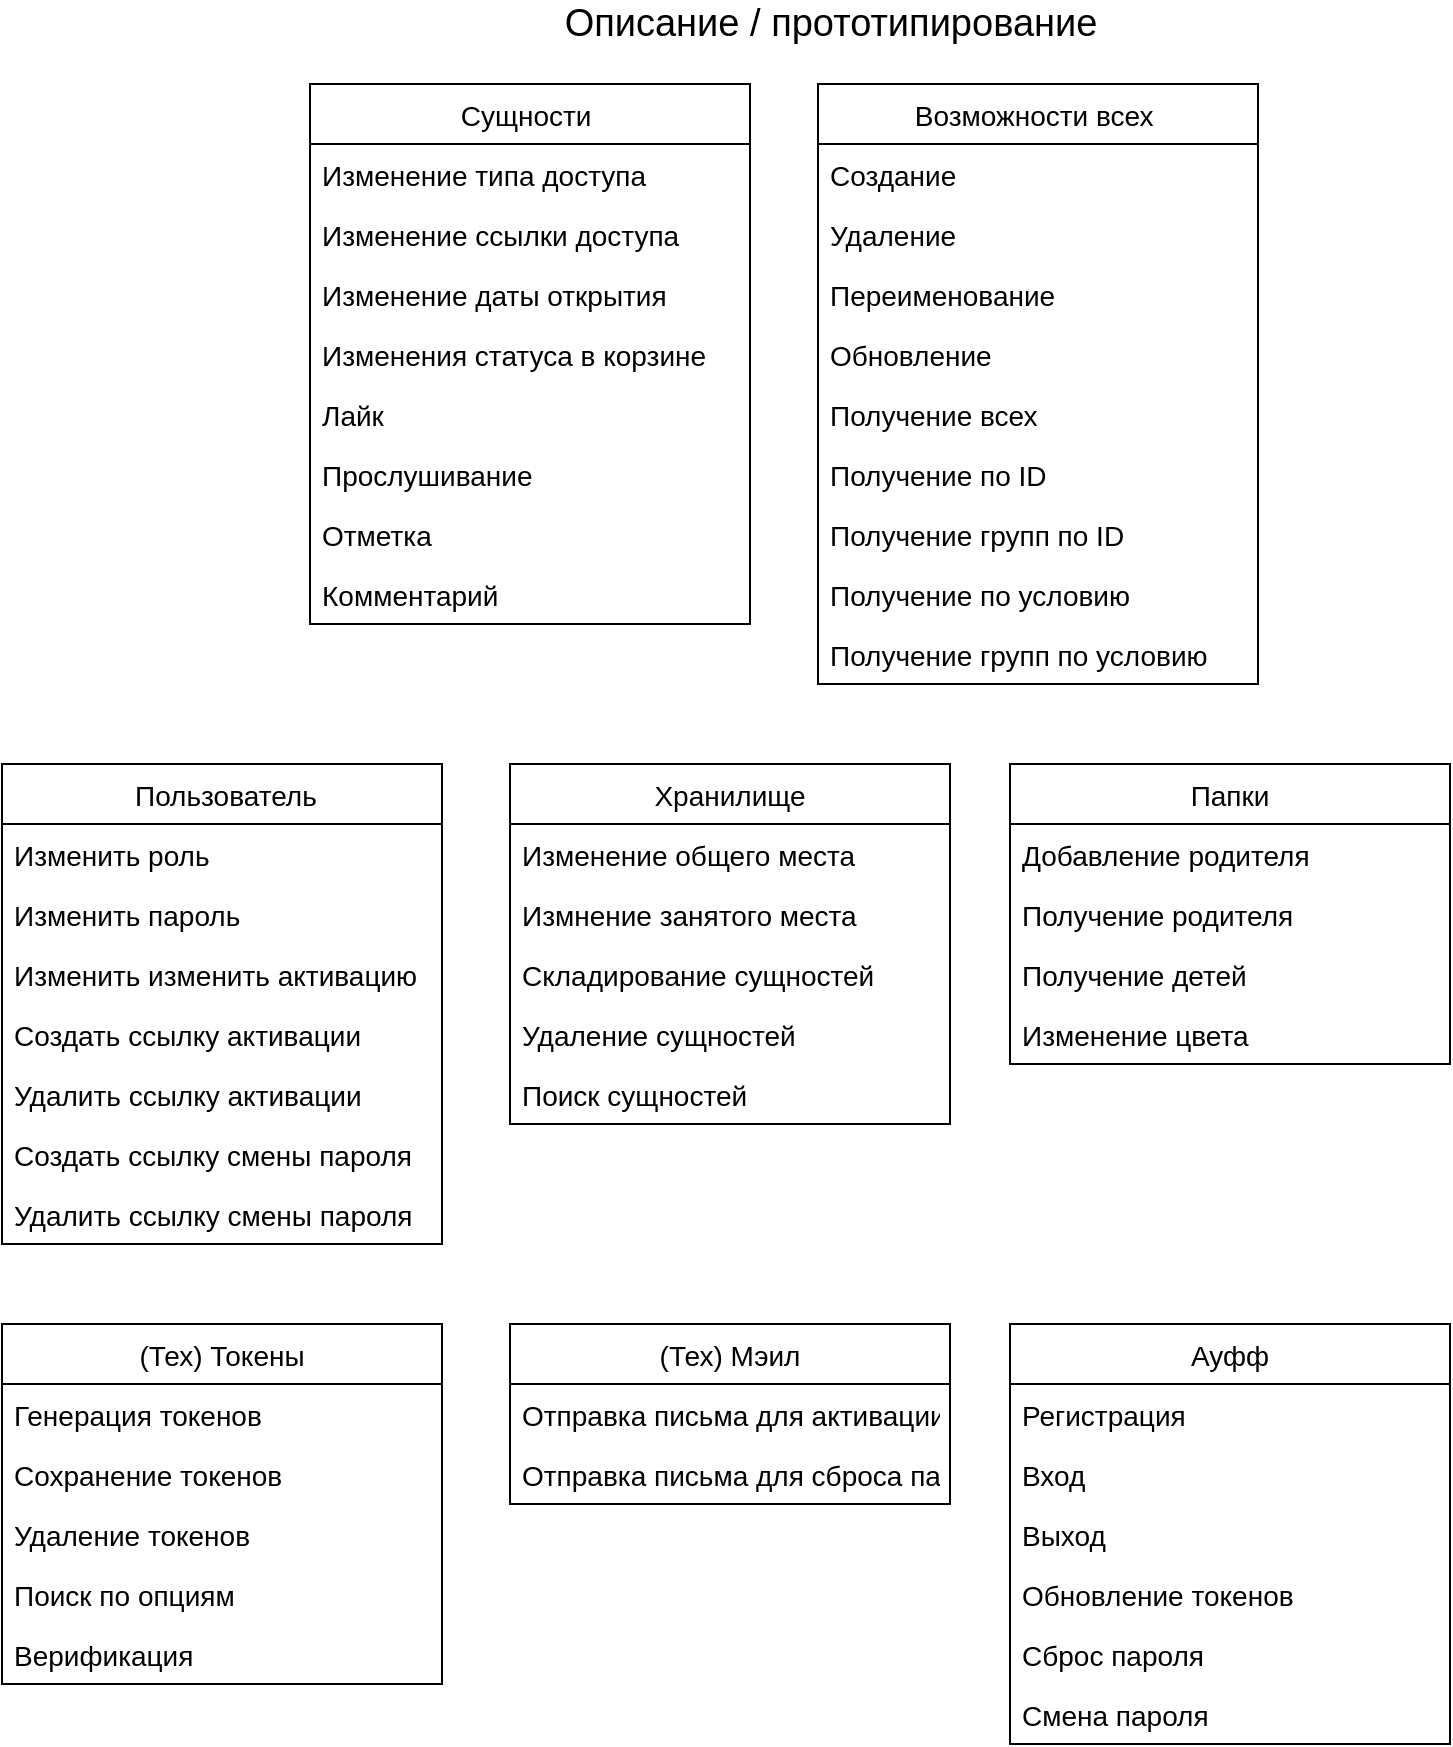 <mxfile>
    <diagram id="QstOeuKcosQrX5n12OCk" name="Описание сущностей">
        <mxGraphModel dx="2514" dy="1685" grid="1" gridSize="10" guides="1" tooltips="1" connect="1" arrows="1" fold="1" page="1" pageScale="1" pageWidth="827" pageHeight="1169" math="0" shadow="0">
            <root>
                <mxCell id="0"/>
                <mxCell id="1" parent="0"/>
                <mxCell id="5" value="Возможности всех " style="swimlane;fontStyle=0;childLayout=stackLayout;horizontal=1;startSize=30;horizontalStack=0;resizeParent=1;resizeParentMax=0;resizeLast=0;collapsible=1;marginBottom=0;fontSize=14;" parent="1" vertex="1">
                    <mxGeometry x="-1246" y="-1080" width="220" height="300" as="geometry"/>
                </mxCell>
                <mxCell id="6" value="Создание" style="text;strokeColor=none;fillColor=none;align=left;verticalAlign=middle;spacingLeft=4;spacingRight=4;overflow=hidden;points=[[0,0.5],[1,0.5]];portConstraint=eastwest;rotatable=0;fontSize=14;" parent="5" vertex="1">
                    <mxGeometry y="30" width="220" height="30" as="geometry"/>
                </mxCell>
                <mxCell id="7" value="Удаление" style="text;strokeColor=none;fillColor=none;align=left;verticalAlign=middle;spacingLeft=4;spacingRight=4;overflow=hidden;points=[[0,0.5],[1,0.5]];portConstraint=eastwest;rotatable=0;fontSize=14;" parent="5" vertex="1">
                    <mxGeometry y="60" width="220" height="30" as="geometry"/>
                </mxCell>
                <mxCell id="23" value="Переименование" style="text;strokeColor=none;fillColor=none;align=left;verticalAlign=middle;spacingLeft=4;spacingRight=4;overflow=hidden;points=[[0,0.5],[1,0.5]];portConstraint=eastwest;rotatable=0;fontSize=14;" parent="5" vertex="1">
                    <mxGeometry y="90" width="220" height="30" as="geometry"/>
                </mxCell>
                <mxCell id="8" value="Обновление" style="text;strokeColor=none;fillColor=none;align=left;verticalAlign=middle;spacingLeft=4;spacingRight=4;overflow=hidden;points=[[0,0.5],[1,0.5]];portConstraint=eastwest;rotatable=0;fontSize=14;" parent="5" vertex="1">
                    <mxGeometry y="120" width="220" height="30" as="geometry"/>
                </mxCell>
                <mxCell id="9" value="Получение всех" style="text;strokeColor=none;fillColor=none;align=left;verticalAlign=middle;spacingLeft=4;spacingRight=4;overflow=hidden;points=[[0,0.5],[1,0.5]];portConstraint=eastwest;rotatable=0;fontSize=14;" parent="5" vertex="1">
                    <mxGeometry y="150" width="220" height="30" as="geometry"/>
                </mxCell>
                <mxCell id="10" value="Получение по ID" style="text;strokeColor=none;fillColor=none;align=left;verticalAlign=middle;spacingLeft=4;spacingRight=4;overflow=hidden;points=[[0,0.5],[1,0.5]];portConstraint=eastwest;rotatable=0;fontSize=14;" parent="5" vertex="1">
                    <mxGeometry y="180" width="220" height="30" as="geometry"/>
                </mxCell>
                <mxCell id="11" value="Получение групп по ID" style="text;strokeColor=none;fillColor=none;align=left;verticalAlign=middle;spacingLeft=4;spacingRight=4;overflow=hidden;points=[[0,0.5],[1,0.5]];portConstraint=eastwest;rotatable=0;fontSize=14;" parent="5" vertex="1">
                    <mxGeometry y="210" width="220" height="30" as="geometry"/>
                </mxCell>
                <mxCell id="12" value="Получение по условию" style="text;strokeColor=none;fillColor=none;align=left;verticalAlign=middle;spacingLeft=4;spacingRight=4;overflow=hidden;points=[[0,0.5],[1,0.5]];portConstraint=eastwest;rotatable=0;fontSize=14;" parent="5" vertex="1">
                    <mxGeometry y="240" width="220" height="30" as="geometry"/>
                </mxCell>
                <mxCell id="13" value="Получение групп по условию" style="text;strokeColor=none;fillColor=none;align=left;verticalAlign=middle;spacingLeft=4;spacingRight=4;overflow=hidden;points=[[0,0.5],[1,0.5]];portConstraint=eastwest;rotatable=0;fontSize=14;" parent="5" vertex="1">
                    <mxGeometry y="270" width="220" height="30" as="geometry"/>
                </mxCell>
                <mxCell id="14" value="Сущности " style="swimlane;fontStyle=0;childLayout=stackLayout;horizontal=1;startSize=30;horizontalStack=0;resizeParent=1;resizeParentMax=0;resizeLast=0;collapsible=1;marginBottom=0;fontSize=14;" parent="1" vertex="1">
                    <mxGeometry x="-1500" y="-1080" width="220" height="270" as="geometry"/>
                </mxCell>
                <mxCell id="15" value="Изменение типа доступа" style="text;strokeColor=none;fillColor=none;align=left;verticalAlign=middle;spacingLeft=4;spacingRight=4;overflow=hidden;points=[[0,0.5],[1,0.5]];portConstraint=eastwest;rotatable=0;fontSize=14;" parent="14" vertex="1">
                    <mxGeometry y="30" width="220" height="30" as="geometry"/>
                </mxCell>
                <mxCell id="16" value="Изменение ссылки доступа" style="text;strokeColor=none;fillColor=none;align=left;verticalAlign=middle;spacingLeft=4;spacingRight=4;overflow=hidden;points=[[0,0.5],[1,0.5]];portConstraint=eastwest;rotatable=0;fontSize=14;" parent="14" vertex="1">
                    <mxGeometry y="60" width="220" height="30" as="geometry"/>
                </mxCell>
                <mxCell id="18" value="Изменение даты открытия" style="text;strokeColor=none;fillColor=none;align=left;verticalAlign=middle;spacingLeft=4;spacingRight=4;overflow=hidden;points=[[0,0.5],[1,0.5]];portConstraint=eastwest;rotatable=0;fontSize=14;" parent="14" vertex="1">
                    <mxGeometry y="90" width="220" height="30" as="geometry"/>
                </mxCell>
                <mxCell id="19" value="Изменения статуса в корзине" style="text;strokeColor=none;fillColor=none;align=left;verticalAlign=middle;spacingLeft=4;spacingRight=4;overflow=hidden;points=[[0,0.5],[1,0.5]];portConstraint=eastwest;rotatable=0;fontSize=14;" parent="14" vertex="1">
                    <mxGeometry y="120" width="220" height="30" as="geometry"/>
                </mxCell>
                <mxCell id="20" value="Лайк" style="text;strokeColor=none;fillColor=none;align=left;verticalAlign=middle;spacingLeft=4;spacingRight=4;overflow=hidden;points=[[0,0.5],[1,0.5]];portConstraint=eastwest;rotatable=0;fontSize=14;" parent="14" vertex="1">
                    <mxGeometry y="150" width="220" height="30" as="geometry"/>
                </mxCell>
                <mxCell id="24" value="Прослушивание" style="text;strokeColor=none;fillColor=none;align=left;verticalAlign=middle;spacingLeft=4;spacingRight=4;overflow=hidden;points=[[0,0.5],[1,0.5]];portConstraint=eastwest;rotatable=0;fontSize=14;" parent="14" vertex="1">
                    <mxGeometry y="180" width="220" height="30" as="geometry"/>
                </mxCell>
                <mxCell id="39" value="Отметка" style="text;strokeColor=none;fillColor=none;align=left;verticalAlign=middle;spacingLeft=4;spacingRight=4;overflow=hidden;points=[[0,0.5],[1,0.5]];portConstraint=eastwest;rotatable=0;fontSize=14;" parent="14" vertex="1">
                    <mxGeometry y="210" width="220" height="30" as="geometry"/>
                </mxCell>
                <mxCell id="40" value="Комментарий" style="text;strokeColor=none;fillColor=none;align=left;verticalAlign=middle;spacingLeft=4;spacingRight=4;overflow=hidden;points=[[0,0.5],[1,0.5]];portConstraint=eastwest;rotatable=0;fontSize=14;" parent="14" vertex="1">
                    <mxGeometry y="240" width="220" height="30" as="geometry"/>
                </mxCell>
                <mxCell id="25" value="Папки" style="swimlane;fontStyle=0;childLayout=stackLayout;horizontal=1;startSize=30;horizontalStack=0;resizeParent=1;resizeParentMax=0;resizeLast=0;collapsible=1;marginBottom=0;fontSize=14;" parent="1" vertex="1">
                    <mxGeometry x="-1150" y="-740" width="220" height="150" as="geometry"/>
                </mxCell>
                <mxCell id="30" value="Добавление родителя" style="text;strokeColor=none;fillColor=none;align=left;verticalAlign=middle;spacingLeft=4;spacingRight=4;overflow=hidden;points=[[0,0.5],[1,0.5]];portConstraint=eastwest;rotatable=0;fontSize=14;" parent="25" vertex="1">
                    <mxGeometry y="30" width="220" height="30" as="geometry"/>
                </mxCell>
                <mxCell id="31" value="Получение родителя" style="text;strokeColor=none;fillColor=none;align=left;verticalAlign=middle;spacingLeft=4;spacingRight=4;overflow=hidden;points=[[0,0.5],[1,0.5]];portConstraint=eastwest;rotatable=0;fontSize=14;" parent="25" vertex="1">
                    <mxGeometry y="60" width="220" height="30" as="geometry"/>
                </mxCell>
                <mxCell id="32" value="Получение детей" style="text;strokeColor=none;fillColor=none;align=left;verticalAlign=middle;spacingLeft=4;spacingRight=4;overflow=hidden;points=[[0,0.5],[1,0.5]];portConstraint=eastwest;rotatable=0;fontSize=14;" parent="25" vertex="1">
                    <mxGeometry y="90" width="220" height="30" as="geometry"/>
                </mxCell>
                <mxCell id="41" value="Изменение цвета" style="text;strokeColor=none;fillColor=none;align=left;verticalAlign=middle;spacingLeft=4;spacingRight=4;overflow=hidden;points=[[0,0.5],[1,0.5]];portConstraint=eastwest;rotatable=0;fontSize=14;" parent="25" vertex="1">
                    <mxGeometry y="120" width="220" height="30" as="geometry"/>
                </mxCell>
                <mxCell id="33" value="Хранилище" style="swimlane;fontStyle=0;childLayout=stackLayout;horizontal=1;startSize=30;horizontalStack=0;resizeParent=1;resizeParentMax=0;resizeLast=0;collapsible=1;marginBottom=0;fontSize=14;" parent="1" vertex="1">
                    <mxGeometry x="-1400" y="-740" width="220" height="180" as="geometry"/>
                </mxCell>
                <mxCell id="34" value="Изменение общего места" style="text;strokeColor=none;fillColor=none;align=left;verticalAlign=middle;spacingLeft=4;spacingRight=4;overflow=hidden;points=[[0,0.5],[1,0.5]];portConstraint=eastwest;rotatable=0;fontSize=14;" parent="33" vertex="1">
                    <mxGeometry y="30" width="220" height="30" as="geometry"/>
                </mxCell>
                <mxCell id="35" value="Измнение занятого места" style="text;strokeColor=none;fillColor=none;align=left;verticalAlign=middle;spacingLeft=4;spacingRight=4;overflow=hidden;points=[[0,0.5],[1,0.5]];portConstraint=eastwest;rotatable=0;fontSize=14;" parent="33" vertex="1">
                    <mxGeometry y="60" width="220" height="30" as="geometry"/>
                </mxCell>
                <mxCell id="36" value="Складирование сущностей" style="text;strokeColor=none;fillColor=none;align=left;verticalAlign=middle;spacingLeft=4;spacingRight=4;overflow=hidden;points=[[0,0.5],[1,0.5]];portConstraint=eastwest;rotatable=0;fontSize=14;" parent="33" vertex="1">
                    <mxGeometry y="90" width="220" height="30" as="geometry"/>
                </mxCell>
                <mxCell id="37" value="Удаление сущностей" style="text;strokeColor=none;fillColor=none;align=left;verticalAlign=middle;spacingLeft=4;spacingRight=4;overflow=hidden;points=[[0,0.5],[1,0.5]];portConstraint=eastwest;rotatable=0;fontSize=14;" parent="33" vertex="1">
                    <mxGeometry y="120" width="220" height="30" as="geometry"/>
                </mxCell>
                <mxCell id="38" value="Поиск сущностей" style="text;strokeColor=none;fillColor=none;align=left;verticalAlign=middle;spacingLeft=4;spacingRight=4;overflow=hidden;points=[[0,0.5],[1,0.5]];portConstraint=eastwest;rotatable=0;fontSize=14;" parent="33" vertex="1">
                    <mxGeometry y="150" width="220" height="30" as="geometry"/>
                </mxCell>
                <mxCell id="42" value=" Пользователь" style="swimlane;fontStyle=0;childLayout=stackLayout;horizontal=1;startSize=30;horizontalStack=0;resizeParent=1;resizeParentMax=0;resizeLast=0;collapsible=1;marginBottom=0;fontSize=14;" parent="1" vertex="1">
                    <mxGeometry x="-1654" y="-740" width="220" height="240" as="geometry"/>
                </mxCell>
                <mxCell id="47" value="Изменить роль" style="text;strokeColor=none;fillColor=none;align=left;verticalAlign=middle;spacingLeft=4;spacingRight=4;overflow=hidden;points=[[0,0.5],[1,0.5]];portConstraint=eastwest;rotatable=0;fontSize=14;" parent="42" vertex="1">
                    <mxGeometry y="30" width="220" height="30" as="geometry"/>
                </mxCell>
                <mxCell id="48" value="Изменить пароль" style="text;strokeColor=none;fillColor=none;align=left;verticalAlign=middle;spacingLeft=4;spacingRight=4;overflow=hidden;points=[[0,0.5],[1,0.5]];portConstraint=eastwest;rotatable=0;fontSize=14;" parent="42" vertex="1">
                    <mxGeometry y="60" width="220" height="30" as="geometry"/>
                </mxCell>
                <mxCell id="49" value="Изменить изменить активацию" style="text;strokeColor=none;fillColor=none;align=left;verticalAlign=middle;spacingLeft=4;spacingRight=4;overflow=hidden;points=[[0,0.5],[1,0.5]];portConstraint=eastwest;rotatable=0;fontSize=14;" parent="42" vertex="1">
                    <mxGeometry y="90" width="220" height="30" as="geometry"/>
                </mxCell>
                <mxCell id="50" value="Создать ссылку активации" style="text;strokeColor=none;fillColor=none;align=left;verticalAlign=middle;spacingLeft=4;spacingRight=4;overflow=hidden;points=[[0,0.5],[1,0.5]];portConstraint=eastwest;rotatable=0;fontSize=14;" parent="42" vertex="1">
                    <mxGeometry y="120" width="220" height="30" as="geometry"/>
                </mxCell>
                <mxCell id="51" value="Удалить ссылку активации" style="text;strokeColor=none;fillColor=none;align=left;verticalAlign=middle;spacingLeft=4;spacingRight=4;overflow=hidden;points=[[0,0.5],[1,0.5]];portConstraint=eastwest;rotatable=0;fontSize=14;" parent="42" vertex="1">
                    <mxGeometry y="150" width="220" height="30" as="geometry"/>
                </mxCell>
                <mxCell id="52" value="Создать ссылку смены пароля" style="text;strokeColor=none;fillColor=none;align=left;verticalAlign=middle;spacingLeft=4;spacingRight=4;overflow=hidden;points=[[0,0.5],[1,0.5]];portConstraint=eastwest;rotatable=0;fontSize=14;" parent="42" vertex="1">
                    <mxGeometry y="180" width="220" height="30" as="geometry"/>
                </mxCell>
                <mxCell id="53" value="Удалить ссылку смены пароля" style="text;strokeColor=none;fillColor=none;align=left;verticalAlign=middle;spacingLeft=4;spacingRight=4;overflow=hidden;points=[[0,0.5],[1,0.5]];portConstraint=eastwest;rotatable=0;fontSize=14;" parent="42" vertex="1">
                    <mxGeometry y="210" width="220" height="30" as="geometry"/>
                </mxCell>
                <mxCell id="54" value="&lt;font style=&quot;font-size: 19px&quot;&gt;Описание / прототипирование&lt;/font&gt;" style="text;html=1;align=center;verticalAlign=middle;resizable=0;points=[];autosize=1;strokeColor=none;fillColor=none;fontSize=14;" parent="1" vertex="1">
                    <mxGeometry x="-1385" y="-1120" width="290" height="20" as="geometry"/>
                </mxCell>
                <mxCell id="55" value="(Тех) Токены" style="swimlane;fontStyle=0;childLayout=stackLayout;horizontal=1;startSize=30;horizontalStack=0;resizeParent=1;resizeParentMax=0;resizeLast=0;collapsible=1;marginBottom=0;fontSize=14;" parent="1" vertex="1">
                    <mxGeometry x="-1654" y="-460" width="220" height="180" as="geometry"/>
                </mxCell>
                <mxCell id="56" value="Генерация токенов" style="text;strokeColor=none;fillColor=none;align=left;verticalAlign=middle;spacingLeft=4;spacingRight=4;overflow=hidden;points=[[0,0.5],[1,0.5]];portConstraint=eastwest;rotatable=0;fontSize=14;" parent="55" vertex="1">
                    <mxGeometry y="30" width="220" height="30" as="geometry"/>
                </mxCell>
                <mxCell id="57" value="Сохранение токенов" style="text;strokeColor=none;fillColor=none;align=left;verticalAlign=middle;spacingLeft=4;spacingRight=4;overflow=hidden;points=[[0,0.5],[1,0.5]];portConstraint=eastwest;rotatable=0;fontSize=14;" parent="55" vertex="1">
                    <mxGeometry y="60" width="220" height="30" as="geometry"/>
                </mxCell>
                <mxCell id="58" value="Удаление токенов" style="text;strokeColor=none;fillColor=none;align=left;verticalAlign=middle;spacingLeft=4;spacingRight=4;overflow=hidden;points=[[0,0.5],[1,0.5]];portConstraint=eastwest;rotatable=0;fontSize=14;" parent="55" vertex="1">
                    <mxGeometry y="90" width="220" height="30" as="geometry"/>
                </mxCell>
                <mxCell id="59" value="Поиск по опциям" style="text;strokeColor=none;fillColor=none;align=left;verticalAlign=middle;spacingLeft=4;spacingRight=4;overflow=hidden;points=[[0,0.5],[1,0.5]];portConstraint=eastwest;rotatable=0;fontSize=14;" parent="55" vertex="1">
                    <mxGeometry y="120" width="220" height="30" as="geometry"/>
                </mxCell>
                <mxCell id="60" value="Верификация" style="text;strokeColor=none;fillColor=none;align=left;verticalAlign=middle;spacingLeft=4;spacingRight=4;overflow=hidden;points=[[0,0.5],[1,0.5]];portConstraint=eastwest;rotatable=0;fontSize=14;" parent="55" vertex="1">
                    <mxGeometry y="150" width="220" height="30" as="geometry"/>
                </mxCell>
                <mxCell id="63" value="(Тех) Мэил" style="swimlane;fontStyle=0;childLayout=stackLayout;horizontal=1;startSize=30;horizontalStack=0;resizeParent=1;resizeParentMax=0;resizeLast=0;collapsible=1;marginBottom=0;fontSize=14;" parent="1" vertex="1">
                    <mxGeometry x="-1400" y="-460" width="220" height="90" as="geometry"/>
                </mxCell>
                <mxCell id="69" value="Отправка письма для активации" style="text;strokeColor=none;fillColor=none;align=left;verticalAlign=middle;spacingLeft=4;spacingRight=4;overflow=hidden;points=[[0,0.5],[1,0.5]];portConstraint=eastwest;rotatable=0;fontSize=14;" parent="63" vertex="1">
                    <mxGeometry y="30" width="220" height="30" as="geometry"/>
                </mxCell>
                <mxCell id="70" value="Отправка письма для сброса пароля" style="text;strokeColor=none;fillColor=none;align=left;verticalAlign=middle;spacingLeft=4;spacingRight=4;overflow=hidden;points=[[0,0.5],[1,0.5]];portConstraint=eastwest;rotatable=0;fontSize=14;" parent="63" vertex="1">
                    <mxGeometry y="60" width="220" height="30" as="geometry"/>
                </mxCell>
                <mxCell id="m5dhyTMcrNfkcHIjefTn-70" value="Ауфф" style="swimlane;fontStyle=0;childLayout=stackLayout;horizontal=1;startSize=30;horizontalStack=0;resizeParent=1;resizeParentMax=0;resizeLast=0;collapsible=1;marginBottom=0;fontSize=14;" parent="1" vertex="1">
                    <mxGeometry x="-1150" y="-460" width="220" height="210" as="geometry"/>
                </mxCell>
                <mxCell id="m5dhyTMcrNfkcHIjefTn-71" value="Регистрация" style="text;strokeColor=none;fillColor=none;align=left;verticalAlign=middle;spacingLeft=4;spacingRight=4;overflow=hidden;points=[[0,0.5],[1,0.5]];portConstraint=eastwest;rotatable=0;fontSize=14;" parent="m5dhyTMcrNfkcHIjefTn-70" vertex="1">
                    <mxGeometry y="30" width="220" height="30" as="geometry"/>
                </mxCell>
                <mxCell id="m5dhyTMcrNfkcHIjefTn-72" value="Вход" style="text;strokeColor=none;fillColor=none;align=left;verticalAlign=middle;spacingLeft=4;spacingRight=4;overflow=hidden;points=[[0,0.5],[1,0.5]];portConstraint=eastwest;rotatable=0;fontSize=14;" parent="m5dhyTMcrNfkcHIjefTn-70" vertex="1">
                    <mxGeometry y="60" width="220" height="30" as="geometry"/>
                </mxCell>
                <mxCell id="m5dhyTMcrNfkcHIjefTn-73" value="Выход" style="text;strokeColor=none;fillColor=none;align=left;verticalAlign=middle;spacingLeft=4;spacingRight=4;overflow=hidden;points=[[0,0.5],[1,0.5]];portConstraint=eastwest;rotatable=0;fontSize=14;" parent="m5dhyTMcrNfkcHIjefTn-70" vertex="1">
                    <mxGeometry y="90" width="220" height="30" as="geometry"/>
                </mxCell>
                <mxCell id="m5dhyTMcrNfkcHIjefTn-75" value="Обновление токенов" style="text;strokeColor=none;fillColor=none;align=left;verticalAlign=middle;spacingLeft=4;spacingRight=4;overflow=hidden;points=[[0,0.5],[1,0.5]];portConstraint=eastwest;rotatable=0;fontSize=14;" parent="m5dhyTMcrNfkcHIjefTn-70" vertex="1">
                    <mxGeometry y="120" width="220" height="30" as="geometry"/>
                </mxCell>
                <mxCell id="71" value="Сброс пароля" style="text;strokeColor=none;fillColor=none;align=left;verticalAlign=middle;spacingLeft=4;spacingRight=4;overflow=hidden;points=[[0,0.5],[1,0.5]];portConstraint=eastwest;rotatable=0;fontSize=14;" vertex="1" parent="m5dhyTMcrNfkcHIjefTn-70">
                    <mxGeometry y="150" width="220" height="30" as="geometry"/>
                </mxCell>
                <mxCell id="m5dhyTMcrNfkcHIjefTn-74" value="Смена пароля" style="text;strokeColor=none;fillColor=none;align=left;verticalAlign=middle;spacingLeft=4;spacingRight=4;overflow=hidden;points=[[0,0.5],[1,0.5]];portConstraint=eastwest;rotatable=0;fontSize=14;" parent="m5dhyTMcrNfkcHIjefTn-70" vertex="1">
                    <mxGeometry y="180" width="220" height="30" as="geometry"/>
                </mxCell>
            </root>
        </mxGraphModel>
    </diagram>
    <diagram id="kmRpLjEmesRpYeFqjM-m" name="База данных">
        <mxGraphModel dx="860" dy="516" grid="1" gridSize="10" guides="1" tooltips="1" connect="1" arrows="1" fold="1" page="1" pageScale="1" pageWidth="827" pageHeight="1169" math="0" shadow="0">
            <root>
                <mxCell id="AtOWPyeC-1iKILgJ75GM-0"/>
                <mxCell id="AtOWPyeC-1iKILgJ75GM-1" parent="AtOWPyeC-1iKILgJ75GM-0"/>
                <mxCell id="N8aKis0ArCI_s3wtNUaf-0" value=" User" style="swimlane;fontStyle=0;childLayout=stackLayout;horizontal=1;startSize=30;horizontalStack=0;resizeParent=1;resizeParentMax=0;resizeLast=0;collapsible=1;marginBottom=0;" parent="AtOWPyeC-1iKILgJ75GM-1" vertex="1">
                    <mxGeometry x="40" y="80" width="240" height="270" as="geometry"/>
                </mxCell>
                <mxCell id="N8aKis0ArCI_s3wtNUaf-1" value="_id: ObjectId" style="text;strokeColor=none;fillColor=none;align=left;verticalAlign=middle;spacingLeft=4;spacingRight=4;overflow=hidden;points=[[0,0.5],[1,0.5]];portConstraint=eastwest;rotatable=0;" parent="N8aKis0ArCI_s3wtNUaf-0" vertex="1">
                    <mxGeometry y="30" width="240" height="30" as="geometry"/>
                </mxCell>
                <mxCell id="N8aKis0ArCI_s3wtNUaf-2" value="name: String" style="text;strokeColor=none;fillColor=none;align=left;verticalAlign=middle;spacingLeft=4;spacingRight=4;overflow=hidden;points=[[0,0.5],[1,0.5]];portConstraint=eastwest;rotatable=0;" parent="N8aKis0ArCI_s3wtNUaf-0" vertex="1">
                    <mxGeometry y="60" width="240" height="30" as="geometry"/>
                </mxCell>
                <mxCell id="N8aKis0ArCI_s3wtNUaf-3" value="role: UserRoles" style="text;strokeColor=none;fillColor=none;align=left;verticalAlign=middle;spacingLeft=4;spacingRight=4;overflow=hidden;points=[[0,0.5],[1,0.5]];portConstraint=eastwest;rotatable=0;" parent="N8aKis0ArCI_s3wtNUaf-0" vertex="1">
                    <mxGeometry y="90" width="240" height="30" as="geometry"/>
                </mxCell>
                <mxCell id="N8aKis0ArCI_s3wtNUaf-12" value="email: String" style="text;strokeColor=none;fillColor=none;align=left;verticalAlign=middle;spacingLeft=4;spacingRight=4;overflow=hidden;points=[[0,0.5],[1,0.5]];portConstraint=eastwest;rotatable=0;" parent="N8aKis0ArCI_s3wtNUaf-0" vertex="1">
                    <mxGeometry y="120" width="240" height="30" as="geometry"/>
                </mxCell>
                <mxCell id="N8aKis0ArCI_s3wtNUaf-13" value="password: String" style="text;strokeColor=none;fillColor=none;align=left;verticalAlign=middle;spacingLeft=4;spacingRight=4;overflow=hidden;points=[[0,0.5],[1,0.5]];portConstraint=eastwest;rotatable=0;" parent="N8aKis0ArCI_s3wtNUaf-0" vertex="1">
                    <mxGeometry y="150" width="240" height="30" as="geometry"/>
                </mxCell>
                <mxCell id="N8aKis0ArCI_s3wtNUaf-14" value="isActivated: Boolean" style="text;strokeColor=none;fillColor=none;align=left;verticalAlign=middle;spacingLeft=4;spacingRight=4;overflow=hidden;points=[[0,0.5],[1,0.5]];portConstraint=eastwest;rotatable=0;" parent="N8aKis0ArCI_s3wtNUaf-0" vertex="1">
                    <mxGeometry y="180" width="240" height="30" as="geometry"/>
                </mxCell>
                <mxCell id="N8aKis0ArCI_s3wtNUaf-15" value="activationLink: String | Undefined" style="text;strokeColor=none;fillColor=none;align=left;verticalAlign=middle;spacingLeft=4;spacingRight=4;overflow=hidden;points=[[0,0.5],[1,0.5]];portConstraint=eastwest;rotatable=0;" parent="N8aKis0ArCI_s3wtNUaf-0" vertex="1">
                    <mxGeometry y="210" width="240" height="30" as="geometry"/>
                </mxCell>
                <mxCell id="N8aKis0ArCI_s3wtNUaf-16" value="resetPasswordLink: String | Undefined" style="text;strokeColor=none;fillColor=none;align=left;verticalAlign=middle;spacingLeft=4;spacingRight=4;overflow=hidden;points=[[0,0.5],[1,0.5]];portConstraint=eastwest;rotatable=0;" parent="N8aKis0ArCI_s3wtNUaf-0" vertex="1">
                    <mxGeometry y="240" width="240" height="30" as="geometry"/>
                </mxCell>
                <mxCell id="N8aKis0ArCI_s3wtNUaf-4" value="Folder" style="swimlane;fontStyle=0;childLayout=stackLayout;horizontal=1;startSize=30;horizontalStack=0;resizeParent=1;resizeParentMax=0;resizeLast=0;collapsible=1;marginBottom=0;" parent="AtOWPyeC-1iKILgJ75GM-1" vertex="1">
                    <mxGeometry x="320" y="80" width="240" height="330" as="geometry"/>
                </mxCell>
                <mxCell id="N8aKis0ArCI_s3wtNUaf-5" value="_id: ObjectId" style="text;strokeColor=none;fillColor=none;align=left;verticalAlign=middle;spacingLeft=4;spacingRight=4;overflow=hidden;points=[[0,0.5],[1,0.5]];portConstraint=eastwest;rotatable=0;" parent="N8aKis0ArCI_s3wtNUaf-4" vertex="1">
                    <mxGeometry y="30" width="240" height="30" as="geometry"/>
                </mxCell>
                <mxCell id="N8aKis0ArCI_s3wtNUaf-6" value="name: String" style="text;strokeColor=none;fillColor=none;align=left;verticalAlign=middle;spacingLeft=4;spacingRight=4;overflow=hidden;points=[[0,0.5],[1,0.5]];portConstraint=eastwest;rotatable=0;" parent="N8aKis0ArCI_s3wtNUaf-4" vertex="1">
                    <mxGeometry y="60" width="240" height="30" as="geometry"/>
                </mxCell>
                <mxCell id="N8aKis0ArCI_s3wtNUaf-25" value="user: ObjectId (User)" style="text;strokeColor=none;fillColor=none;align=left;verticalAlign=middle;spacingLeft=4;spacingRight=4;overflow=hidden;points=[[0,0.5],[1,0.5]];portConstraint=eastwest;rotatable=0;" parent="N8aKis0ArCI_s3wtNUaf-4" vertex="1">
                    <mxGeometry y="90" width="240" height="30" as="geometry"/>
                </mxCell>
                <mxCell id="N8aKis0ArCI_s3wtNUaf-7" value="type: ItemTypes" style="text;strokeColor=none;fillColor=none;align=left;verticalAlign=middle;spacingLeft=4;spacingRight=4;overflow=hidden;points=[[0,0.5],[1,0.5]];portConstraint=eastwest;rotatable=0;" parent="N8aKis0ArCI_s3wtNUaf-4" vertex="1">
                    <mxGeometry y="120" width="240" height="30" as="geometry"/>
                </mxCell>
                <mxCell id="N8aKis0ArCI_s3wtNUaf-19" value="parent: ObjectId (Folder)" style="text;strokeColor=none;fillColor=none;align=left;verticalAlign=middle;spacingLeft=4;spacingRight=4;overflow=hidden;points=[[0,0.5],[1,0.5]];portConstraint=eastwest;rotatable=0;" parent="N8aKis0ArCI_s3wtNUaf-4" vertex="1">
                    <mxGeometry y="150" width="240" height="30" as="geometry"/>
                </mxCell>
                <mxCell id="N8aKis0ArCI_s3wtNUaf-22" value="color: FolderColor" style="text;strokeColor=none;fillColor=none;align=left;verticalAlign=middle;spacingLeft=4;spacingRight=4;overflow=hidden;points=[[0,0.5],[1,0.5]];portConstraint=eastwest;rotatable=0;" parent="N8aKis0ArCI_s3wtNUaf-4" vertex="1">
                    <mxGeometry y="180" width="240" height="30" as="geometry"/>
                </mxCell>
                <mxCell id="N8aKis0ArCI_s3wtNUaf-20" value="accessType: AccessTypes" style="text;strokeColor=none;fillColor=none;align=left;verticalAlign=middle;spacingLeft=4;spacingRight=4;overflow=hidden;points=[[0,0.5],[1,0.5]];portConstraint=eastwest;rotatable=0;" parent="N8aKis0ArCI_s3wtNUaf-4" vertex="1">
                    <mxGeometry y="210" width="240" height="30" as="geometry"/>
                </mxCell>
                <mxCell id="N8aKis0ArCI_s3wtNUaf-21" value="accessLink: String | Undefined" style="text;strokeColor=none;fillColor=none;align=left;verticalAlign=middle;spacingLeft=4;spacingRight=4;overflow=hidden;points=[[0,0.5],[1,0.5]];portConstraint=eastwest;rotatable=0;" parent="N8aKis0ArCI_s3wtNUaf-4" vertex="1">
                    <mxGeometry y="240" width="240" height="30" as="geometry"/>
                </mxCell>
                <mxCell id="N8aKis0ArCI_s3wtNUaf-23" value="openDate: number (Date)" style="text;strokeColor=none;fillColor=none;align=left;verticalAlign=middle;spacingLeft=4;spacingRight=4;overflow=hidden;points=[[0,0.5],[1,0.5]];portConstraint=eastwest;rotatable=0;" parent="N8aKis0ArCI_s3wtNUaf-4" vertex="1">
                    <mxGeometry y="270" width="240" height="30" as="geometry"/>
                </mxCell>
                <mxCell id="N8aKis0ArCI_s3wtNUaf-24" value="creationDate: number (Date)" style="text;strokeColor=none;fillColor=none;align=left;verticalAlign=middle;spacingLeft=4;spacingRight=4;overflow=hidden;points=[[0,0.5],[1,0.5]];portConstraint=eastwest;rotatable=0;" parent="N8aKis0ArCI_s3wtNUaf-4" vertex="1">
                    <mxGeometry y="300" width="240" height="30" as="geometry"/>
                </mxCell>
                <mxCell id="N8aKis0ArCI_s3wtNUaf-8" value="Storage" style="swimlane;fontStyle=0;childLayout=stackLayout;horizontal=1;startSize=30;horizontalStack=0;resizeParent=1;resizeParentMax=0;resizeLast=0;collapsible=1;marginBottom=0;" parent="AtOWPyeC-1iKILgJ75GM-1" vertex="1">
                    <mxGeometry x="600" y="80" width="227" height="210" as="geometry"/>
                </mxCell>
                <mxCell id="N8aKis0ArCI_s3wtNUaf-9" value="_id: ObjectId" style="text;strokeColor=none;fillColor=none;align=left;verticalAlign=middle;spacingLeft=4;spacingRight=4;overflow=hidden;points=[[0,0.5],[1,0.5]];portConstraint=eastwest;rotatable=0;" parent="N8aKis0ArCI_s3wtNUaf-8" vertex="1">
                    <mxGeometry y="30" width="227" height="30" as="geometry"/>
                </mxCell>
                <mxCell id="N8aKis0ArCI_s3wtNUaf-10" value="name: String" style="text;strokeColor=none;fillColor=none;align=left;verticalAlign=middle;spacingLeft=4;spacingRight=4;overflow=hidden;points=[[0,0.5],[1,0.5]];portConstraint=eastwest;rotatable=0;" parent="N8aKis0ArCI_s3wtNUaf-8" vertex="1">
                    <mxGeometry y="60" width="227" height="30" as="geometry"/>
                </mxCell>
                <mxCell id="N8aKis0ArCI_s3wtNUaf-11" value="user: OjbectId (User)" style="text;strokeColor=none;fillColor=none;align=left;verticalAlign=middle;spacingLeft=4;spacingRight=4;overflow=hidden;points=[[0,0.5],[1,0.5]];portConstraint=eastwest;rotatable=0;" parent="N8aKis0ArCI_s3wtNUaf-8" vertex="1">
                    <mxGeometry y="90" width="227" height="30" as="geometry"/>
                </mxCell>
                <mxCell id="N8aKis0ArCI_s3wtNUaf-17" value="diskSpace: number" style="text;strokeColor=none;fillColor=none;align=left;verticalAlign=middle;spacingLeft=4;spacingRight=4;overflow=hidden;points=[[0,0.5],[1,0.5]];portConstraint=eastwest;rotatable=0;" parent="N8aKis0ArCI_s3wtNUaf-8" vertex="1">
                    <mxGeometry y="120" width="227" height="30" as="geometry"/>
                </mxCell>
                <mxCell id="N8aKis0ArCI_s3wtNUaf-18" value="usedSpace: number" style="text;strokeColor=none;fillColor=none;align=left;verticalAlign=middle;spacingLeft=4;spacingRight=4;overflow=hidden;points=[[0,0.5],[1,0.5]];portConstraint=eastwest;rotatable=0;" parent="N8aKis0ArCI_s3wtNUaf-8" vertex="1">
                    <mxGeometry y="150" width="227" height="30" as="geometry"/>
                </mxCell>
                <mxCell id="b17SNmBJJ_AB_bZCxDG9-0" value="folders: ObjectId[] (Folder[])" style="text;strokeColor=none;fillColor=none;align=left;verticalAlign=middle;spacingLeft=4;spacingRight=4;overflow=hidden;points=[[0,0.5],[1,0.5]];portConstraint=eastwest;rotatable=0;" parent="N8aKis0ArCI_s3wtNUaf-8" vertex="1">
                    <mxGeometry y="180" width="227" height="30" as="geometry"/>
                </mxCell>
                <mxCell id="XwS7otc0OgQYgPGoL35c-0" value="Tokens" style="swimlane;fontStyle=0;childLayout=stackLayout;horizontal=1;startSize=30;horizontalStack=0;resizeParent=1;resizeParentMax=0;resizeLast=0;collapsible=1;marginBottom=0;" parent="AtOWPyeC-1iKILgJ75GM-1" vertex="1">
                    <mxGeometry x="40" y="400" width="240" height="150" as="geometry"/>
                </mxCell>
                <mxCell id="XwS7otc0OgQYgPGoL35c-1" value="_id: ObjectId" style="text;strokeColor=none;fillColor=none;align=left;verticalAlign=middle;spacingLeft=4;spacingRight=4;overflow=hidden;points=[[0,0.5],[1,0.5]];portConstraint=eastwest;rotatable=0;" parent="XwS7otc0OgQYgPGoL35c-0" vertex="1">
                    <mxGeometry y="30" width="240" height="30" as="geometry"/>
                </mxCell>
                <mxCell id="XwS7otc0OgQYgPGoL35c-3" value="user: OjbectId (User)" style="text;strokeColor=none;fillColor=none;align=left;verticalAlign=middle;spacingLeft=4;spacingRight=4;overflow=hidden;points=[[0,0.5],[1,0.5]];portConstraint=eastwest;rotatable=0;" parent="XwS7otc0OgQYgPGoL35c-0" vertex="1">
                    <mxGeometry y="60" width="240" height="30" as="geometry"/>
                </mxCell>
                <mxCell id="XwS7otc0OgQYgPGoL35c-4" value="accessToken: String" style="text;strokeColor=none;fillColor=none;align=left;verticalAlign=middle;spacingLeft=4;spacingRight=4;overflow=hidden;points=[[0,0.5],[1,0.5]];portConstraint=eastwest;rotatable=0;" parent="XwS7otc0OgQYgPGoL35c-0" vertex="1">
                    <mxGeometry y="90" width="240" height="30" as="geometry"/>
                </mxCell>
                <mxCell id="XwS7otc0OgQYgPGoL35c-5" value="refreshToken: String" style="text;strokeColor=none;fillColor=none;align=left;verticalAlign=middle;spacingLeft=4;spacingRight=4;overflow=hidden;points=[[0,0.5],[1,0.5]];portConstraint=eastwest;rotatable=0;" parent="XwS7otc0OgQYgPGoL35c-0" vertex="1">
                    <mxGeometry y="120" width="240" height="30" as="geometry"/>
                </mxCell>
            </root>
        </mxGraphModel>
    </diagram>
    <diagram id="eNYzZdLLntBak_q6CY_c" name="Схема">
        <mxGraphModel dx="1687" dy="516" grid="1" gridSize="10" guides="1" tooltips="1" connect="1" arrows="1" fold="1" page="1" pageScale="1" pageWidth="827" pageHeight="1169" math="0" shadow="0">
            <root>
                <mxCell id="2eQ13ibKChI6Upjx3wWA-0"/>
                <mxCell id="2eQ13ibKChI6Upjx3wWA-1" parent="2eQ13ibKChI6Upjx3wWA-0"/>
                <mxCell id="UfGWwXY9lRoWiuk9GwU1-2" style="edgeStyle=none;html=1;entryX=0.5;entryY=0;entryDx=0;entryDy=0;exitX=0.5;exitY=1;exitDx=0;exitDy=0;" parent="2eQ13ibKChI6Upjx3wWA-1" source="2eQ13ibKChI6Upjx3wWA-2" target="UfGWwXY9lRoWiuk9GwU1-1" edge="1">
                    <mxGeometry relative="1" as="geometry"/>
                </mxCell>
                <mxCell id="UfGWwXY9lRoWiuk9GwU1-3" style="edgeStyle=none;html=1;entryX=0.5;entryY=0;entryDx=0;entryDy=0;exitX=1;exitY=0.5;exitDx=0;exitDy=0;" parent="2eQ13ibKChI6Upjx3wWA-1" source="2eQ13ibKChI6Upjx3wWA-2" target="UfGWwXY9lRoWiuk9GwU1-0" edge="1">
                    <mxGeometry relative="1" as="geometry"/>
                </mxCell>
                <mxCell id="UfGWwXY9lRoWiuk9GwU1-5" style="edgeStyle=none;html=1;entryX=0.5;entryY=0;entryDx=0;entryDy=0;exitX=0.5;exitY=1;exitDx=0;exitDy=0;" parent="2eQ13ibKChI6Upjx3wWA-1" source="2eQ13ibKChI6Upjx3wWA-2" target="UfGWwXY9lRoWiuk9GwU1-4" edge="1">
                    <mxGeometry relative="1" as="geometry"/>
                </mxCell>
                <mxCell id="2eQ13ibKChI6Upjx3wWA-2" value="IDefaultService" style="rounded=0;whiteSpace=wrap;html=1;" parent="2eQ13ibKChI6Upjx3wWA-1" vertex="1">
                    <mxGeometry x="120" y="40" width="120" height="60" as="geometry"/>
                </mxCell>
                <mxCell id="UfGWwXY9lRoWiuk9GwU1-7" style="edgeStyle=none;html=1;entryX=0.5;entryY=0;entryDx=0;entryDy=0;exitX=0.5;exitY=1;exitDx=0;exitDy=0;" parent="2eQ13ibKChI6Upjx3wWA-1" source="UfGWwXY9lRoWiuk9GwU1-0" target="UfGWwXY9lRoWiuk9GwU1-6" edge="1">
                    <mxGeometry relative="1" as="geometry"/>
                </mxCell>
                <mxCell id="UfGWwXY9lRoWiuk9GwU1-0" value="IDefaultObject" style="rounded=0;whiteSpace=wrap;html=1;" parent="2eQ13ibKChI6Upjx3wWA-1" vertex="1">
                    <mxGeometry x="320" y="120" width="120" height="60" as="geometry"/>
                </mxCell>
                <mxCell id="UfGWwXY9lRoWiuk9GwU1-22" style="edgeStyle=none;html=1;exitX=0.5;exitY=1;exitDx=0;exitDy=0;entryX=0.5;entryY=0;entryDx=0;entryDy=0;" parent="2eQ13ibKChI6Upjx3wWA-1" source="UfGWwXY9lRoWiuk9GwU1-1" target="UfGWwXY9lRoWiuk9GwU1-21" edge="1">
                    <mxGeometry relative="1" as="geometry"/>
                </mxCell>
                <mxCell id="UfGWwXY9lRoWiuk9GwU1-1" value="IUserService" style="rounded=0;whiteSpace=wrap;html=1;" parent="2eQ13ibKChI6Upjx3wWA-1" vertex="1">
                    <mxGeometry y="280" width="120" height="60" as="geometry"/>
                </mxCell>
                <mxCell id="UfGWwXY9lRoWiuk9GwU1-20" style="edgeStyle=none;html=1;entryX=0.5;entryY=0;entryDx=0;entryDy=0;exitX=0.5;exitY=1;exitDx=0;exitDy=0;" parent="2eQ13ibKChI6Upjx3wWA-1" source="UfGWwXY9lRoWiuk9GwU1-4" target="UfGWwXY9lRoWiuk9GwU1-19" edge="1">
                    <mxGeometry relative="1" as="geometry"/>
                </mxCell>
                <mxCell id="UfGWwXY9lRoWiuk9GwU1-4" value="IStorageService" style="rounded=0;whiteSpace=wrap;html=1;" parent="2eQ13ibKChI6Upjx3wWA-1" vertex="1">
                    <mxGeometry x="160" y="280" width="120" height="60" as="geometry"/>
                </mxCell>
                <mxCell id="UfGWwXY9lRoWiuk9GwU1-18" style="edgeStyle=none;html=1;entryX=0.5;entryY=0;entryDx=0;entryDy=0;" parent="2eQ13ibKChI6Upjx3wWA-1" source="UfGWwXY9lRoWiuk9GwU1-6" target="UfGWwXY9lRoWiuk9GwU1-17" edge="1">
                    <mxGeometry relative="1" as="geometry"/>
                </mxCell>
                <mxCell id="UfGWwXY9lRoWiuk9GwU1-6" value="IFolderService" style="rounded=0;whiteSpace=wrap;html=1;" parent="2eQ13ibKChI6Upjx3wWA-1" vertex="1">
                    <mxGeometry x="320" y="280" width="120" height="60" as="geometry"/>
                </mxCell>
                <mxCell id="UfGWwXY9lRoWiuk9GwU1-12" style="edgeStyle=none;html=1;entryX=0.5;entryY=0;entryDx=0;entryDy=0;exitX=0.5;exitY=1;exitDx=0;exitDy=0;" parent="2eQ13ibKChI6Upjx3wWA-1" source="UfGWwXY9lRoWiuk9GwU1-9" target="UfGWwXY9lRoWiuk9GwU1-10" edge="1">
                    <mxGeometry relative="1" as="geometry"/>
                </mxCell>
                <mxCell id="UfGWwXY9lRoWiuk9GwU1-13" style="edgeStyle=none;html=1;entryX=0.5;entryY=0;entryDx=0;entryDy=0;exitX=0.5;exitY=1;exitDx=0;exitDy=0;" parent="2eQ13ibKChI6Upjx3wWA-1" source="UfGWwXY9lRoWiuk9GwU1-9" target="UfGWwXY9lRoWiuk9GwU1-11" edge="1">
                    <mxGeometry relative="1" as="geometry"/>
                </mxCell>
                <mxCell id="UfGWwXY9lRoWiuk9GwU1-9" value="IToken" style="rounded=0;whiteSpace=wrap;html=1;" parent="2eQ13ibKChI6Upjx3wWA-1" vertex="1">
                    <mxGeometry x="-240" y="160" width="120" height="60" as="geometry"/>
                </mxCell>
                <mxCell id="UfGWwXY9lRoWiuk9GwU1-15" style="edgeStyle=none;html=1;exitX=0.5;exitY=1;exitDx=0;exitDy=0;entryX=0.5;entryY=0;entryDx=0;entryDy=0;dashed=1;" parent="2eQ13ibKChI6Upjx3wWA-1" source="UfGWwXY9lRoWiuk9GwU1-10" target="UfGWwXY9lRoWiuk9GwU1-14" edge="1">
                    <mxGeometry relative="1" as="geometry"/>
                </mxCell>
                <mxCell id="UfGWwXY9lRoWiuk9GwU1-10" value="AccessTokenService" style="rounded=0;whiteSpace=wrap;html=1;" parent="2eQ13ibKChI6Upjx3wWA-1" vertex="1">
                    <mxGeometry x="-320" y="280" width="120" height="60" as="geometry"/>
                </mxCell>
                <mxCell id="UfGWwXY9lRoWiuk9GwU1-16" style="edgeStyle=none;html=1;exitX=0.5;exitY=1;exitDx=0;exitDy=0;entryX=0.5;entryY=0;entryDx=0;entryDy=0;dashed=1;" parent="2eQ13ibKChI6Upjx3wWA-1" source="UfGWwXY9lRoWiuk9GwU1-11" target="UfGWwXY9lRoWiuk9GwU1-14" edge="1">
                    <mxGeometry relative="1" as="geometry">
                        <mxPoint x="-180" y="400" as="targetPoint"/>
                    </mxGeometry>
                </mxCell>
                <mxCell id="UfGWwXY9lRoWiuk9GwU1-11" value="RefreshTokenService" style="rounded=0;whiteSpace=wrap;html=1;" parent="2eQ13ibKChI6Upjx3wWA-1" vertex="1">
                    <mxGeometry x="-160" y="280" width="120" height="60" as="geometry"/>
                </mxCell>
                <mxCell id="UfGWwXY9lRoWiuk9GwU1-25" style="edgeStyle=none;html=1;exitX=0.5;exitY=1;exitDx=0;exitDy=0;entryX=0.5;entryY=0;entryDx=0;entryDy=0;dashed=1;" parent="2eQ13ibKChI6Upjx3wWA-1" source="UfGWwXY9lRoWiuk9GwU1-14" target="UfGWwXY9lRoWiuk9GwU1-23" edge="1">
                    <mxGeometry relative="1" as="geometry"/>
                </mxCell>
                <mxCell id="UfGWwXY9lRoWiuk9GwU1-14" value="TokensService" style="rounded=0;whiteSpace=wrap;html=1;" parent="2eQ13ibKChI6Upjx3wWA-1" vertex="1">
                    <mxGeometry x="-240" y="400" width="120" height="60" as="geometry"/>
                </mxCell>
                <mxCell id="UfGWwXY9lRoWiuk9GwU1-30" style="edgeStyle=none;html=1;exitX=0.5;exitY=1;exitDx=0;exitDy=0;entryX=0.5;entryY=0;entryDx=0;entryDy=0;dashed=1;" parent="2eQ13ibKChI6Upjx3wWA-1" source="UfGWwXY9lRoWiuk9GwU1-17" target="UfGWwXY9lRoWiuk9GwU1-19" edge="1">
                    <mxGeometry relative="1" as="geometry"/>
                </mxCell>
                <mxCell id="UfGWwXY9lRoWiuk9GwU1-17" value="FolderService" style="rounded=0;whiteSpace=wrap;html=1;fillColor=#60a917;fontColor=#ffffff;strokeColor=#2D7600;" parent="2eQ13ibKChI6Upjx3wWA-1" vertex="1">
                    <mxGeometry x="320" y="400" width="120" height="60" as="geometry"/>
                </mxCell>
                <mxCell id="RsIMsG1o-LvDJTZ9H09S-0" style="edgeStyle=none;html=1;exitX=0.5;exitY=1;exitDx=0;exitDy=0;entryX=0.5;entryY=0;entryDx=0;entryDy=0;dashed=1;" parent="2eQ13ibKChI6Upjx3wWA-1" source="UfGWwXY9lRoWiuk9GwU1-19" target="UfGWwXY9lRoWiuk9GwU1-23" edge="1">
                    <mxGeometry relative="1" as="geometry"/>
                </mxCell>
                <mxCell id="UfGWwXY9lRoWiuk9GwU1-19" value="StorageService" style="rounded=0;whiteSpace=wrap;html=1;" parent="2eQ13ibKChI6Upjx3wWA-1" vertex="1">
                    <mxGeometry x="160" y="520" width="120" height="60" as="geometry"/>
                </mxCell>
                <mxCell id="UfGWwXY9lRoWiuk9GwU1-26" style="edgeStyle=none;html=1;exitX=0.5;exitY=1;exitDx=0;exitDy=0;entryX=0.5;entryY=0;entryDx=0;entryDy=0;dashed=1;" parent="2eQ13ibKChI6Upjx3wWA-1" source="UfGWwXY9lRoWiuk9GwU1-21" target="UfGWwXY9lRoWiuk9GwU1-23" edge="1">
                    <mxGeometry relative="1" as="geometry"/>
                </mxCell>
                <mxCell id="UfGWwXY9lRoWiuk9GwU1-21" value="UserService" style="rounded=0;whiteSpace=wrap;html=1;" parent="2eQ13ibKChI6Upjx3wWA-1" vertex="1">
                    <mxGeometry y="400" width="120" height="60" as="geometry"/>
                </mxCell>
                <mxCell id="UfGWwXY9lRoWiuk9GwU1-23" value="AuthService" style="rounded=0;whiteSpace=wrap;html=1;" parent="2eQ13ibKChI6Upjx3wWA-1" vertex="1">
                    <mxGeometry x="-240" y="630" width="120" height="60" as="geometry"/>
                </mxCell>
                <mxCell id="UfGWwXY9lRoWiuk9GwU1-29" style="edgeStyle=none;html=1;exitX=0.5;exitY=1;exitDx=0;exitDy=0;entryX=0.5;entryY=0;entryDx=0;entryDy=0;dashed=1;" parent="2eQ13ibKChI6Upjx3wWA-1" source="UfGWwXY9lRoWiuk9GwU1-28" target="UfGWwXY9lRoWiuk9GwU1-23" edge="1">
                    <mxGeometry relative="1" as="geometry"/>
                </mxCell>
                <mxCell id="UfGWwXY9lRoWiuk9GwU1-28" value="MailService" style="rounded=0;whiteSpace=wrap;html=1;" parent="2eQ13ibKChI6Upjx3wWA-1" vertex="1">
                    <mxGeometry x="-480" y="400" width="120" height="60" as="geometry"/>
                </mxCell>
            </root>
        </mxGraphModel>
    </diagram>
</mxfile>